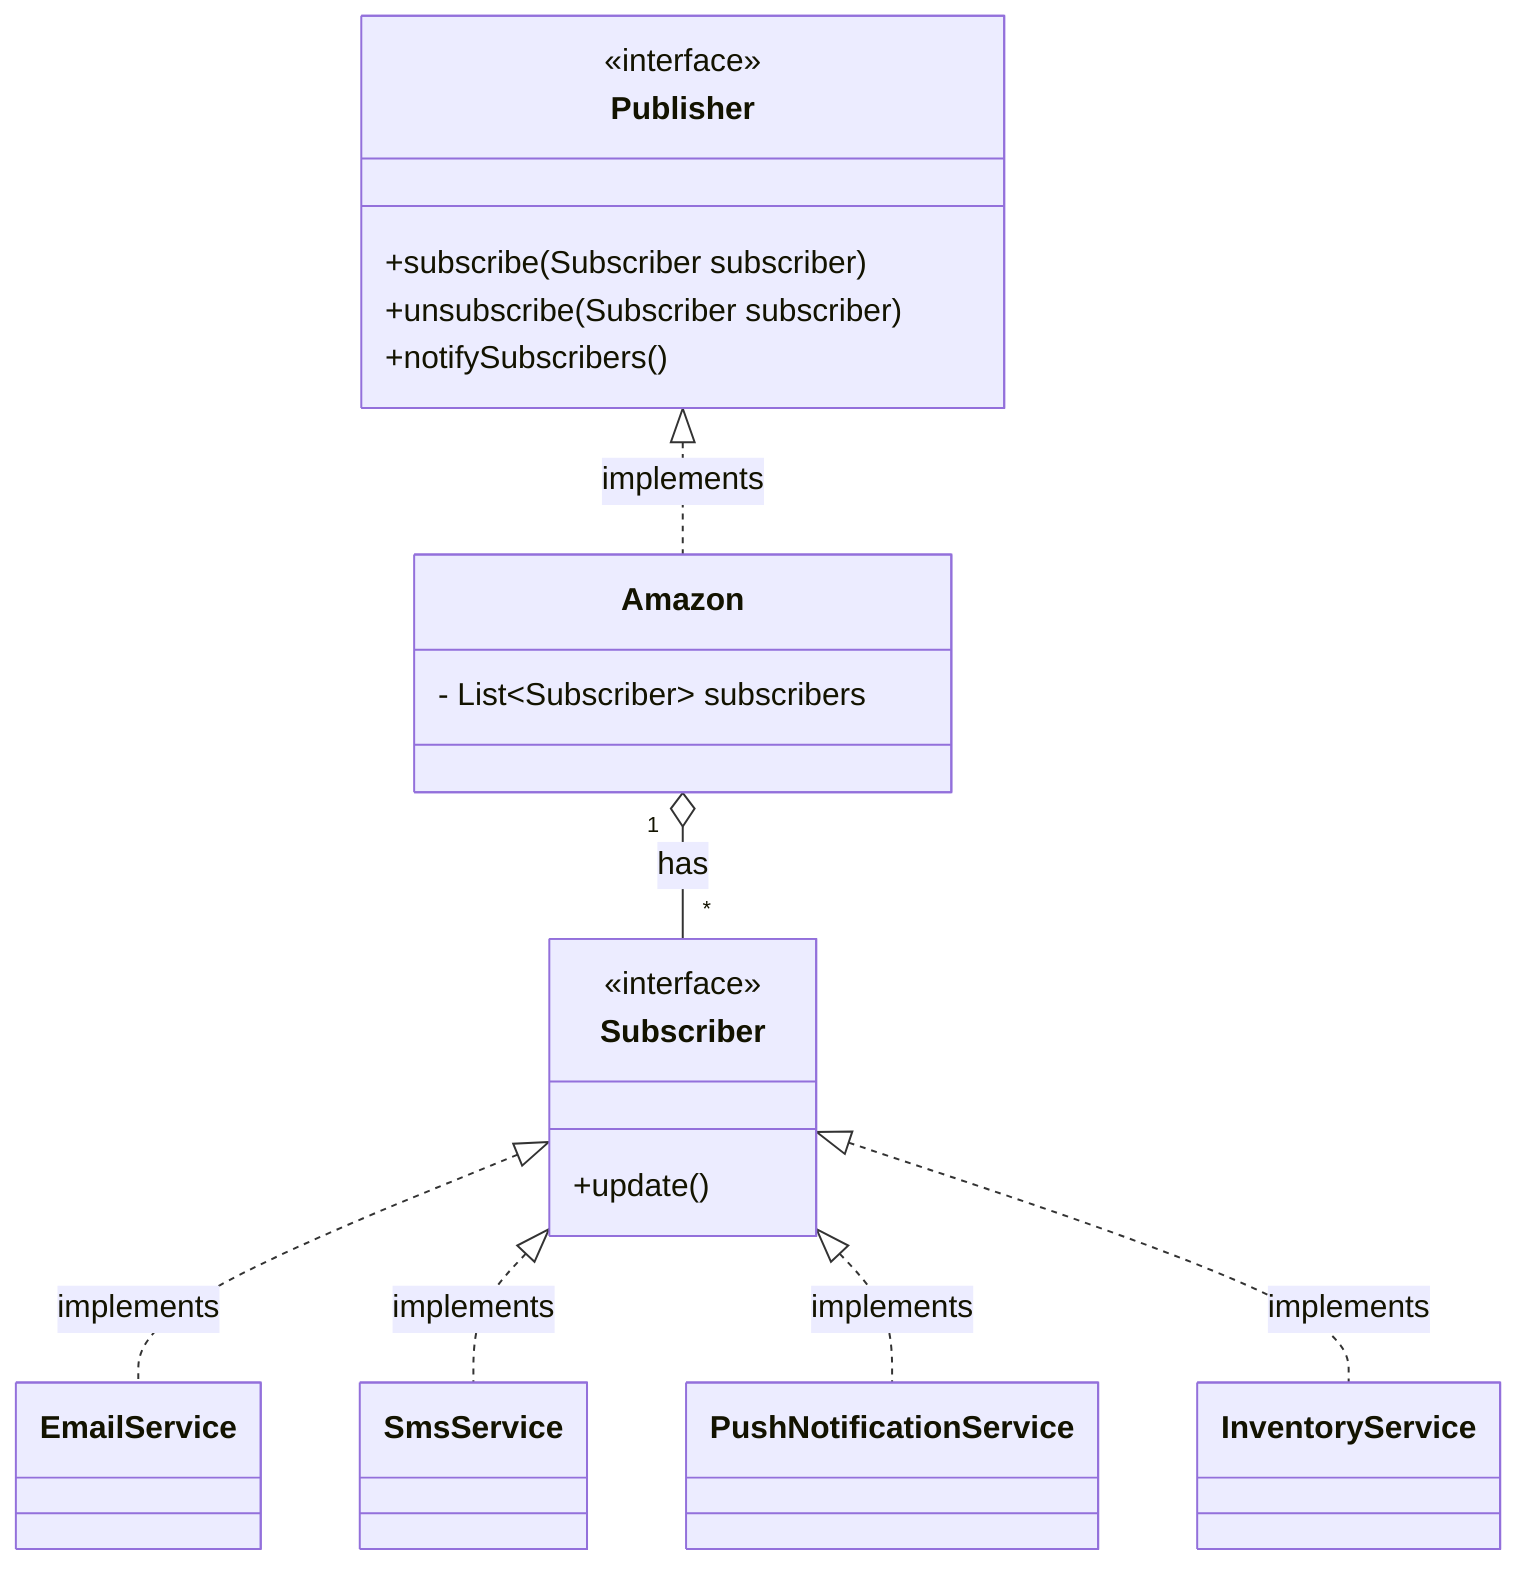 classDiagram
    class Publisher{
        <<interface>>

        +subscribe(Subscriber subscriber)
        +unsubscribe(Subscriber subscriber)
        +notifySubscribers()

    }

    class Subscriber{
        <<interface>>

        +update()
    }

    class Amazon{
        - List~Subscriber~ subscribers
    }

    Publisher <|.. Amazon : implements

    Amazon "1" o-- "*" Subscriber: has

    Subscriber <|.. EmailService: implements

    Subscriber <|.. SmsService: implements

    Subscriber <|.. PushNotificationService: implements

    Subscriber <|.. InventoryService: implements